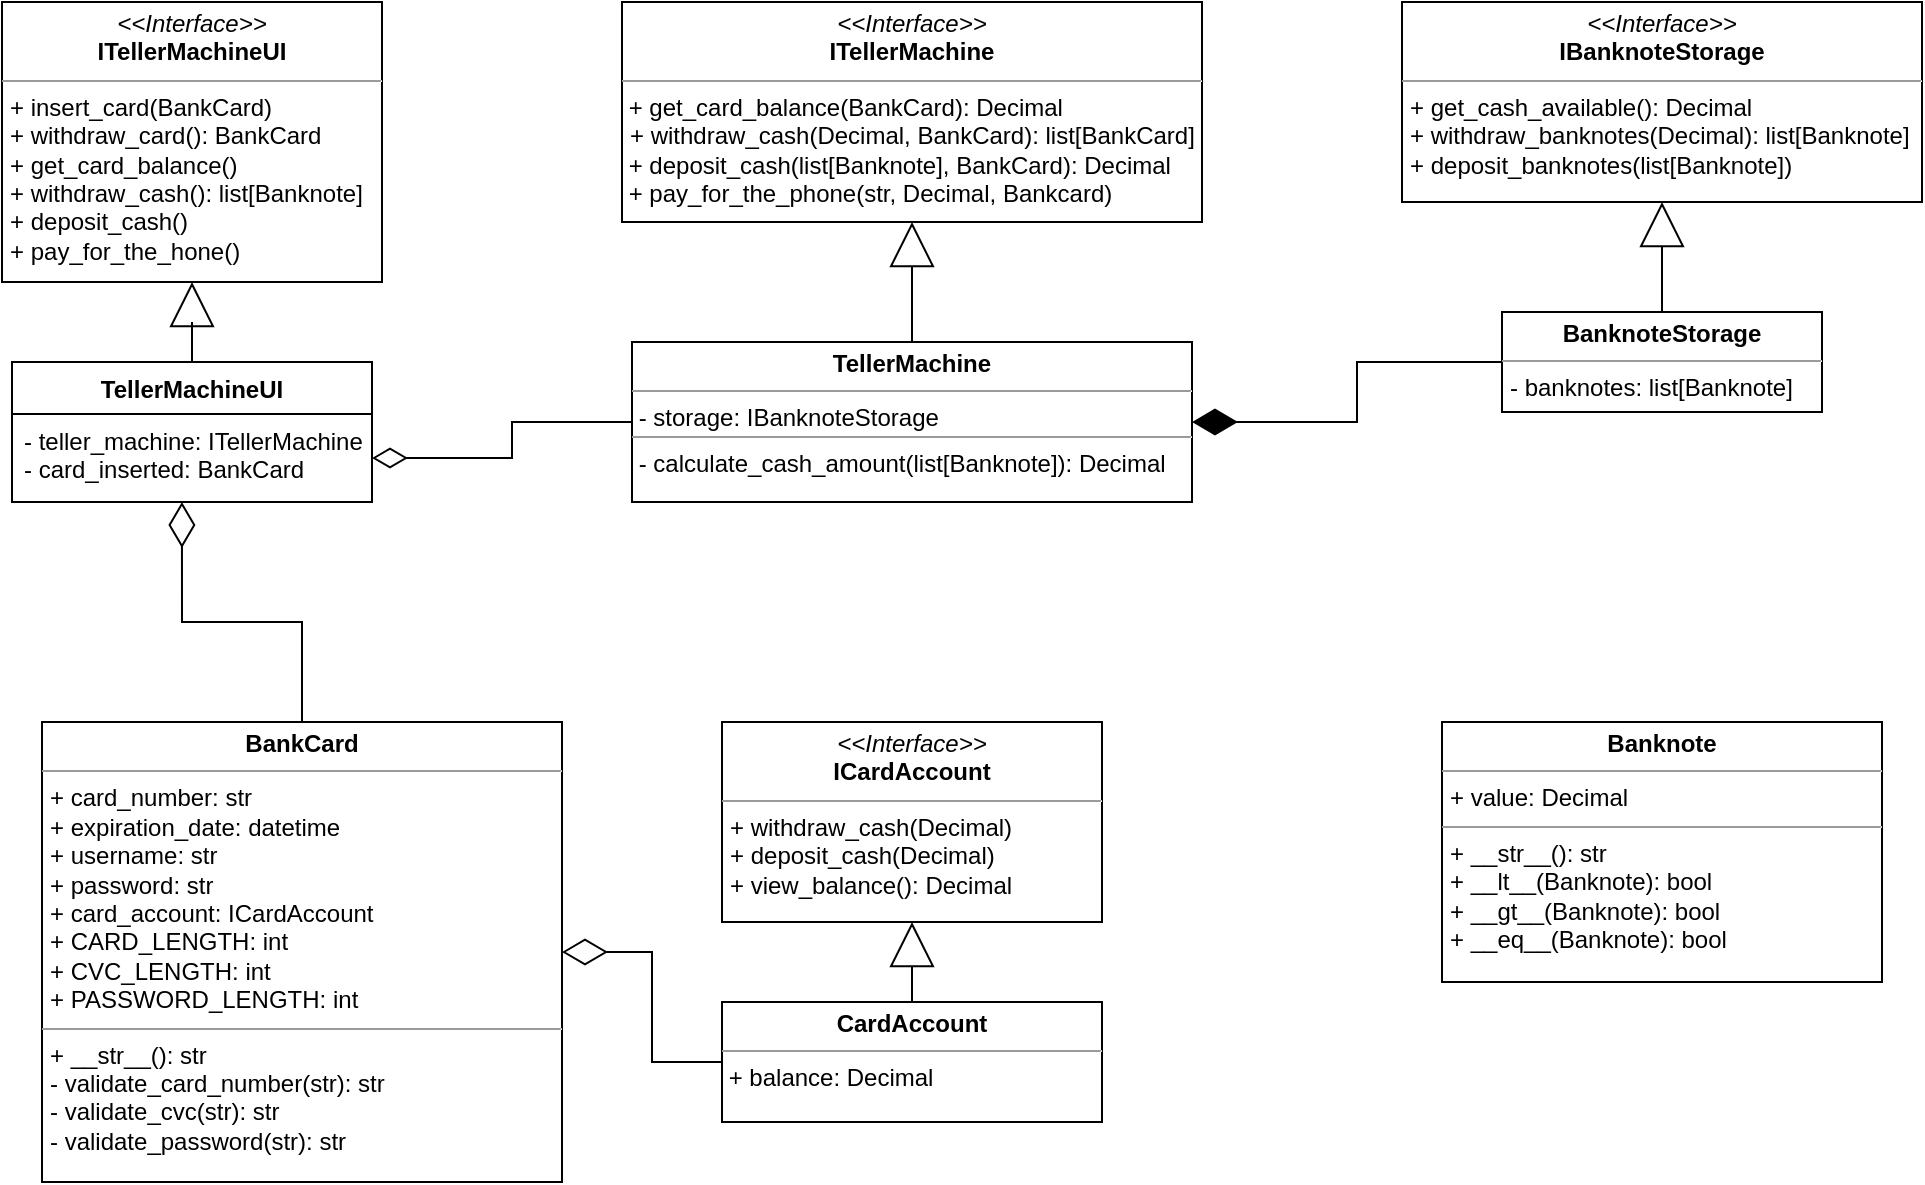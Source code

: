<mxfile version="16.6.1" type="device"><diagram name="Page-1" id="9f46799a-70d6-7492-0946-bef42562c5a5"><mxGraphModel dx="2062" dy="1112" grid="1" gridSize="10" guides="1" tooltips="1" connect="1" arrows="1" fold="1" page="1" pageScale="1" pageWidth="1100" pageHeight="850" background="none" math="0" shadow="0"><root><mxCell id="0"/><mxCell id="1" parent="0"/><mxCell id="vVXEo_HhD2VEnxMF9g89-7" value="&lt;p style=&quot;margin: 0px ; margin-top: 4px ; text-align: center&quot;&gt;&lt;i&gt;&amp;lt;&amp;lt;Interface&amp;gt;&amp;gt;&lt;/i&gt;&lt;br&gt;&lt;b&gt;&lt;span style=&quot;background-color: transparent&quot;&gt;ITellerMachineUI&lt;/span&gt;&lt;/b&gt;&lt;/p&gt;&lt;hr size=&quot;1&quot;&gt;&lt;p style=&quot;margin: 0px ; margin-left: 4px&quot;&gt;+ insert_card(BankCard) &lt;br&gt;+ withdraw_card(): BankCard&lt;/p&gt;&lt;p style=&quot;margin: 0px ; margin-left: 4px&quot;&gt;+ get_card_balance()&lt;/p&gt;&lt;p style=&quot;margin: 0px ; margin-left: 4px&quot;&gt;+ withdraw_cash(): list[Banknote]&lt;/p&gt;&lt;p style=&quot;margin: 0px ; margin-left: 4px&quot;&gt;+ deposit_cash()&lt;/p&gt;&lt;p style=&quot;margin: 0px ; margin-left: 4px&quot;&gt;+ pay_for_the_hone()&lt;br&gt;&lt;/p&gt;" style="verticalAlign=top;align=left;overflow=fill;fontSize=12;fontFamily=Helvetica;html=1;labelBackgroundColor=none;fontColor=#000000;" vertex="1" parent="1"><mxGeometry x="90" y="30" width="190" height="140" as="geometry"/></mxCell><mxCell id="vVXEo_HhD2VEnxMF9g89-32" style="edgeStyle=orthogonalEdgeStyle;rounded=0;orthogonalLoop=1;jettySize=auto;html=1;entryX=0.5;entryY=1;entryDx=0;entryDy=0;fontColor=#000000;endArrow=block;endFill=0;endSize=20;" edge="1" parent="1" source="vVXEo_HhD2VEnxMF9g89-8" target="vVXEo_HhD2VEnxMF9g89-7"><mxGeometry relative="1" as="geometry"/></mxCell><mxCell id="vVXEo_HhD2VEnxMF9g89-8" value="TellerMachineUI" style="swimlane;fontStyle=1;align=center;verticalAlign=top;childLayout=stackLayout;horizontal=1;startSize=26;horizontalStack=0;resizeParent=1;resizeParentMax=0;resizeLast=0;collapsible=1;marginBottom=0;labelBackgroundColor=none;fontColor=#000000;" vertex="1" parent="1"><mxGeometry x="95" y="210" width="180" height="70" as="geometry"/></mxCell><mxCell id="vVXEo_HhD2VEnxMF9g89-9" value="- teller_machine: ITellerMachine&#xA;- card_inserted: BankCard&#xA;" style="text;strokeColor=none;fillColor=none;align=left;verticalAlign=top;spacingLeft=4;spacingRight=4;overflow=hidden;rotatable=0;points=[[0,0.5],[1,0.5]];portConstraint=eastwest;labelBackgroundColor=none;fontColor=#000000;" vertex="1" parent="vVXEo_HhD2VEnxMF9g89-8"><mxGeometry y="26" width="180" height="44" as="geometry"/></mxCell><mxCell id="vVXEo_HhD2VEnxMF9g89-14" value="&lt;p style=&quot;margin: 0px ; margin-top: 4px ; text-align: center&quot;&gt;&lt;i&gt;&amp;lt;&amp;lt;Interface&amp;gt;&amp;gt;&lt;/i&gt;&lt;br&gt;&lt;b&gt;ITellerMachine&lt;/b&gt;&lt;/p&gt;&lt;hr size=&quot;1&quot;&gt;&amp;nbsp;+ get_card_balance(BankCard): Decimal&lt;br&gt;&lt;p style=&quot;margin: 0px ; margin-left: 4px&quot;&gt;+ withdraw_cash(Decimal, BankCard): list[BankCard]&lt;/p&gt;&lt;div&gt;&amp;nbsp;+ deposit_cash(list[Banknote], BankCard): Decimal&lt;/div&gt;&lt;div&gt;&amp;nbsp;+ pay_for_the_phone(str, Decimal, Bankcard)&lt;br&gt;&lt;/div&gt;" style="verticalAlign=top;align=left;overflow=fill;fontSize=12;fontFamily=Helvetica;html=1;labelBackgroundColor=none;fontColor=#000000;" vertex="1" parent="1"><mxGeometry x="400" y="30" width="290" height="110" as="geometry"/></mxCell><mxCell id="vVXEo_HhD2VEnxMF9g89-20" style="edgeStyle=orthogonalEdgeStyle;rounded=0;orthogonalLoop=1;jettySize=auto;html=1;entryX=1;entryY=0.5;entryDx=0;entryDy=0;fontColor=#000000;endArrow=diamondThin;endFill=0;endSize=15;" edge="1" parent="1" source="vVXEo_HhD2VEnxMF9g89-18" target="vVXEo_HhD2VEnxMF9g89-9"><mxGeometry relative="1" as="geometry"/></mxCell><mxCell id="vVXEo_HhD2VEnxMF9g89-31" style="edgeStyle=orthogonalEdgeStyle;rounded=0;orthogonalLoop=1;jettySize=auto;html=1;entryX=0.5;entryY=1;entryDx=0;entryDy=0;fontColor=#000000;endArrow=block;endFill=0;endSize=20;" edge="1" parent="1" source="vVXEo_HhD2VEnxMF9g89-18" target="vVXEo_HhD2VEnxMF9g89-14"><mxGeometry relative="1" as="geometry"/></mxCell><mxCell id="vVXEo_HhD2VEnxMF9g89-18" value="&lt;p style=&quot;margin: 0px ; margin-top: 4px ; text-align: center&quot;&gt;&lt;b&gt;TellerMachine&lt;/b&gt;&lt;/p&gt;&lt;hr size=&quot;1&quot;&gt;&lt;div style=&quot;height: 2px&quot;&gt;&amp;nbsp;- storage: IBanknoteStorage&lt;br&gt;&lt;/div&gt;&lt;div style=&quot;height: 2px&quot;&gt;&lt;br&gt;&lt;/div&gt;&lt;div style=&quot;height: 2px&quot;&gt;&lt;br&gt;&lt;/div&gt;&lt;div style=&quot;height: 2px&quot;&gt;&lt;br&gt;&lt;/div&gt;&lt;div style=&quot;height: 2px&quot;&gt;&lt;br&gt;&lt;/div&gt;&lt;hr size=&quot;1&quot;&gt;&lt;div style=&quot;height: 2px&quot;&gt;&amp;nbsp;- calculate_cash_amount(list[Banknote]): Decimal&lt;br&gt;&lt;/div&gt;" style="verticalAlign=top;align=left;overflow=fill;fontSize=12;fontFamily=Helvetica;html=1;labelBackgroundColor=none;fontColor=#000000;" vertex="1" parent="1"><mxGeometry x="405" y="200" width="280" height="80" as="geometry"/></mxCell><mxCell id="vVXEo_HhD2VEnxMF9g89-22" value="&lt;p style=&quot;margin: 0px ; margin-top: 4px ; text-align: center&quot;&gt;&lt;i&gt;&amp;lt;&amp;lt;Interface&amp;gt;&amp;gt;&lt;/i&gt;&lt;br&gt;&lt;b&gt;IBanknoteStorage&lt;/b&gt;&lt;/p&gt;&lt;hr size=&quot;1&quot;&gt;&lt;p style=&quot;margin: 0px ; margin-left: 4px&quot;&gt;+ get_cash_available(): Decimal&lt;br&gt;+ withdraw_banknotes(Decimal): list[Banknote]&lt;/p&gt;&lt;p style=&quot;margin: 0px ; margin-left: 4px&quot;&gt;+ deposit_banknotes(list[Banknote])&lt;br&gt;&lt;/p&gt;" style="verticalAlign=top;align=left;overflow=fill;fontSize=12;fontFamily=Helvetica;html=1;labelBackgroundColor=none;fontColor=#000000;" vertex="1" parent="1"><mxGeometry x="790" y="30" width="260" height="100" as="geometry"/></mxCell><mxCell id="vVXEo_HhD2VEnxMF9g89-29" style="edgeStyle=orthogonalEdgeStyle;rounded=0;orthogonalLoop=1;jettySize=auto;html=1;entryX=1;entryY=0.5;entryDx=0;entryDy=0;fontColor=#000000;endArrow=diamondThin;endFill=1;endSize=20;" edge="1" parent="1" source="vVXEo_HhD2VEnxMF9g89-26" target="vVXEo_HhD2VEnxMF9g89-18"><mxGeometry relative="1" as="geometry"/></mxCell><mxCell id="vVXEo_HhD2VEnxMF9g89-30" style="edgeStyle=orthogonalEdgeStyle;rounded=0;orthogonalLoop=1;jettySize=auto;html=1;entryX=0.5;entryY=1;entryDx=0;entryDy=0;fontColor=#000000;endArrow=block;endFill=0;endSize=20;" edge="1" parent="1" source="vVXEo_HhD2VEnxMF9g89-26" target="vVXEo_HhD2VEnxMF9g89-22"><mxGeometry relative="1" as="geometry"/></mxCell><mxCell id="vVXEo_HhD2VEnxMF9g89-26" value="&lt;p style=&quot;margin: 0px ; margin-top: 4px ; text-align: center&quot;&gt;&lt;b&gt;BanknoteStorage&lt;/b&gt;&lt;/p&gt;&lt;hr size=&quot;1&quot;&gt;&lt;p style=&quot;margin: 0px ; margin-left: 4px&quot;&gt;- banknotes: list[Banknote]&lt;br&gt;&lt;/p&gt;" style="verticalAlign=top;align=left;overflow=fill;fontSize=12;fontFamily=Helvetica;html=1;labelBackgroundColor=none;fontColor=#000000;" vertex="1" parent="1"><mxGeometry x="840" y="185" width="160" height="50" as="geometry"/></mxCell><mxCell id="vVXEo_HhD2VEnxMF9g89-33" value="&lt;p style=&quot;margin: 0px ; margin-top: 4px ; text-align: center&quot;&gt;&lt;i&gt;&amp;lt;&amp;lt;Interface&amp;gt;&amp;gt;&lt;/i&gt;&lt;br&gt;&lt;b&gt;ICardAccount&lt;/b&gt;&lt;/p&gt;&lt;hr size=&quot;1&quot;&gt;&lt;p style=&quot;margin: 0px ; margin-left: 4px&quot;&gt;+ withdraw_cash(Decimal)&lt;br&gt;+ deposit_cash(Decimal)&lt;/p&gt;&lt;p style=&quot;margin: 0px ; margin-left: 4px&quot;&gt;+ view_balance(): Decimal&lt;br&gt;&lt;/p&gt;" style="verticalAlign=top;align=left;overflow=fill;fontSize=12;fontFamily=Helvetica;html=1;labelBackgroundColor=none;fontColor=#000000;" vertex="1" parent="1"><mxGeometry x="450" y="390" width="190" height="100" as="geometry"/></mxCell><mxCell id="vVXEo_HhD2VEnxMF9g89-35" style="edgeStyle=orthogonalEdgeStyle;rounded=0;orthogonalLoop=1;jettySize=auto;html=1;exitX=0.5;exitY=0;exitDx=0;exitDy=0;entryX=0.5;entryY=1;entryDx=0;entryDy=0;fontColor=#000000;endArrow=block;endFill=0;endSize=20;" edge="1" parent="1" source="vVXEo_HhD2VEnxMF9g89-34" target="vVXEo_HhD2VEnxMF9g89-33"><mxGeometry relative="1" as="geometry"/></mxCell><mxCell id="vVXEo_HhD2VEnxMF9g89-38" style="edgeStyle=orthogonalEdgeStyle;rounded=0;orthogonalLoop=1;jettySize=auto;html=1;entryX=1;entryY=0.5;entryDx=0;entryDy=0;fontColor=#000000;endArrow=diamondThin;endFill=0;endSize=20;" edge="1" parent="1" source="vVXEo_HhD2VEnxMF9g89-34" target="vVXEo_HhD2VEnxMF9g89-36"><mxGeometry relative="1" as="geometry"/></mxCell><mxCell id="vVXEo_HhD2VEnxMF9g89-34" value="&lt;p style=&quot;margin: 0px ; margin-top: 4px ; text-align: center&quot;&gt;&lt;b&gt;CardAccount&lt;/b&gt;&lt;/p&gt;&lt;hr size=&quot;1&quot;&gt;&lt;div style=&quot;height: 2px&quot;&gt;&amp;nbsp;+ balance: Decimal&lt;br&gt;&lt;/div&gt;" style="verticalAlign=top;align=left;overflow=fill;fontSize=12;fontFamily=Helvetica;html=1;labelBackgroundColor=none;fontColor=#000000;" vertex="1" parent="1"><mxGeometry x="450" y="530" width="190" height="60" as="geometry"/></mxCell><mxCell id="vVXEo_HhD2VEnxMF9g89-39" style="edgeStyle=orthogonalEdgeStyle;rounded=0;orthogonalLoop=1;jettySize=auto;html=1;entryX=0.472;entryY=1;entryDx=0;entryDy=0;entryPerimeter=0;fontColor=#000000;endArrow=diamondThin;endFill=0;endSize=20;" edge="1" parent="1" source="vVXEo_HhD2VEnxMF9g89-36" target="vVXEo_HhD2VEnxMF9g89-9"><mxGeometry relative="1" as="geometry"/></mxCell><mxCell id="vVXEo_HhD2VEnxMF9g89-36" value="&lt;p style=&quot;margin: 0px ; margin-top: 4px ; text-align: center&quot;&gt;&lt;b&gt;BankCard&lt;/b&gt;&lt;br&gt;&lt;/p&gt;&lt;hr size=&quot;1&quot;&gt;&lt;p style=&quot;margin: 0px ; margin-left: 4px&quot;&gt;+ card_number: str&lt;/p&gt;&lt;p style=&quot;margin: 0px ; margin-left: 4px&quot;&gt;+ expiration_date: datetime&lt;/p&gt;&lt;p style=&quot;margin: 0px ; margin-left: 4px&quot;&gt;+ username: str&lt;/p&gt;&lt;p style=&quot;margin: 0px ; margin-left: 4px&quot;&gt;+ password: str&lt;/p&gt;&lt;p style=&quot;margin: 0px ; margin-left: 4px&quot;&gt;+ card_account: ICardAccount&lt;/p&gt;&lt;p style=&quot;margin: 0px ; margin-left: 4px&quot;&gt;+ CARD_LENGTH: int&lt;/p&gt;&lt;p style=&quot;margin: 0px ; margin-left: 4px&quot;&gt;+ CVC_LENGTH: int&lt;/p&gt;&lt;p style=&quot;margin: 0px ; margin-left: 4px&quot;&gt;+ PASSWORD_LENGTH: int&lt;br&gt;&lt;/p&gt;&lt;hr size=&quot;1&quot;&gt;&lt;p style=&quot;margin: 0px ; margin-left: 4px&quot;&gt;+ __str__(): str&lt;/p&gt;&lt;p style=&quot;margin: 0px ; margin-left: 4px&quot;&gt;- validate_card_number(str): str&lt;/p&gt;&lt;p style=&quot;margin: 0px ; margin-left: 4px&quot;&gt;- validate_cvc(str): str&lt;/p&gt;&lt;p style=&quot;margin: 0px ; margin-left: 4px&quot;&gt;- validate_password(str): str &lt;br&gt;&lt;/p&gt;" style="verticalAlign=top;align=left;overflow=fill;fontSize=12;fontFamily=Helvetica;html=1;labelBackgroundColor=none;fontColor=#000000;" vertex="1" parent="1"><mxGeometry x="110" y="390" width="260" height="230" as="geometry"/></mxCell><mxCell id="vVXEo_HhD2VEnxMF9g89-40" value="&lt;p style=&quot;margin: 0px ; margin-top: 4px ; text-align: center&quot;&gt;&lt;b&gt;Banknote&lt;/b&gt;&lt;/p&gt;&lt;hr size=&quot;1&quot;&gt;&lt;p style=&quot;margin: 0px ; margin-left: 4px&quot;&gt;+ value: Decimal&lt;br&gt;&lt;/p&gt;&lt;hr size=&quot;1&quot;&gt;&lt;p style=&quot;margin: 0px ; margin-left: 4px&quot;&gt;+ __str__(): str&lt;/p&gt;&lt;p style=&quot;margin: 0px ; margin-left: 4px&quot;&gt;+ __lt__(Banknote): bool&lt;/p&gt;&lt;p style=&quot;margin: 0px ; margin-left: 4px&quot;&gt;+ __gt__(Banknote): bool&lt;/p&gt;&lt;p style=&quot;margin: 0px ; margin-left: 4px&quot;&gt;+ __eq__(Banknote): bool&lt;br&gt;&lt;/p&gt;" style="verticalAlign=top;align=left;overflow=fill;fontSize=12;fontFamily=Helvetica;html=1;labelBackgroundColor=none;fontColor=#000000;" vertex="1" parent="1"><mxGeometry x="810" y="390" width="220" height="130" as="geometry"/></mxCell></root></mxGraphModel></diagram></mxfile>